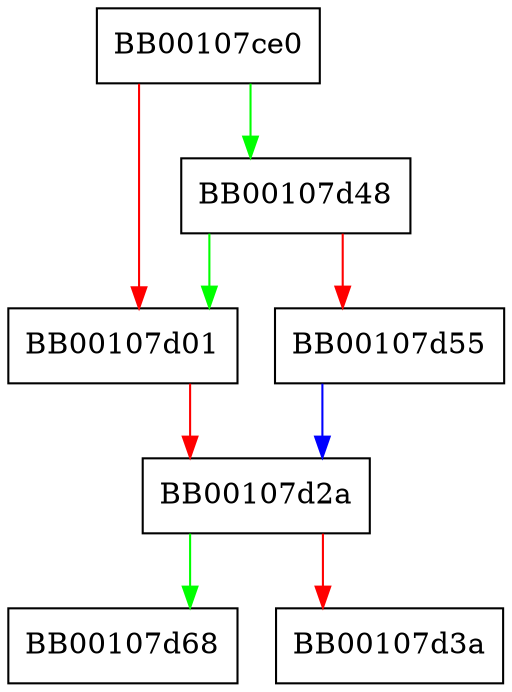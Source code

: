 digraph FUN_00107ce0 {
  node [shape="box"];
  graph [splines=ortho];
  BB00107ce0 -> BB00107d48 [color="green"];
  BB00107ce0 -> BB00107d01 [color="red"];
  BB00107d01 -> BB00107d2a [color="red"];
  BB00107d2a -> BB00107d68 [color="green"];
  BB00107d2a -> BB00107d3a [color="red"];
  BB00107d48 -> BB00107d01 [color="green"];
  BB00107d48 -> BB00107d55 [color="red"];
  BB00107d55 -> BB00107d2a [color="blue"];
}